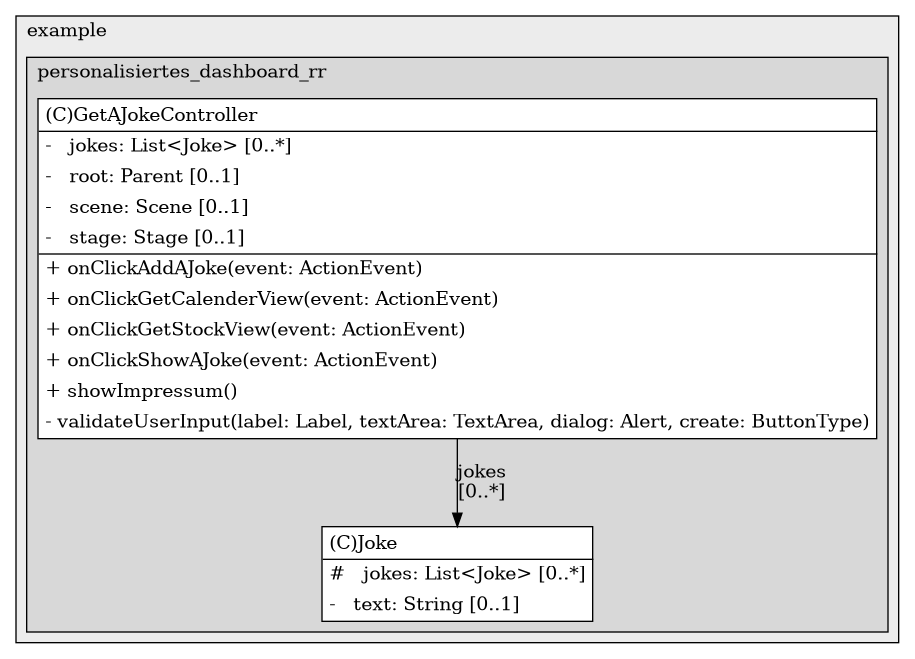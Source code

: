 @startuml

/' diagram meta data start
config=StructureConfiguration;
{
  "projectClassification": {
    "searchMode": "OpenProject", // OpenProject, AllProjects
    "includedProjects": "",
    "pathEndKeywords": "*.impl",
    "isClientPath": "",
    "isClientName": "",
    "isTestPath": "",
    "isTestName": "",
    "isMappingPath": "",
    "isMappingName": "",
    "isDataAccessPath": "",
    "isDataAccessName": "",
    "isDataStructurePath": "",
    "isDataStructureName": "",
    "isInterfaceStructuresPath": "",
    "isInterfaceStructuresName": "",
    "isEntryPointPath": "",
    "isEntryPointName": "",
    "treatFinalFieldsAsMandatory": false
  },
  "graphRestriction": {
    "classPackageExcludeFilter": "",
    "classPackageIncludeFilter": "",
    "classNameExcludeFilter": "",
    "classNameIncludeFilter": "",
    "methodNameExcludeFilter": "",
    "methodNameIncludeFilter": "",
    "removeByInheritance": "", // inheritance/annotation based filtering is done in a second step
    "removeByAnnotation": "",
    "removeByClassPackage": "", // cleanup the graph after inheritance/annotation based filtering is done
    "removeByClassName": "",
    "cutMappings": false,
    "cutEnum": true,
    "cutTests": true,
    "cutClient": true,
    "cutDataAccess": false,
    "cutInterfaceStructures": false,
    "cutDataStructures": false,
    "cutGetterAndSetter": true,
    "cutConstructors": true
  },
  "graphTraversal": {
    "forwardDepth": 6,
    "backwardDepth": 6,
    "classPackageExcludeFilter": "",
    "classPackageIncludeFilter": "",
    "classNameExcludeFilter": "",
    "classNameIncludeFilter": "",
    "methodNameExcludeFilter": "",
    "methodNameIncludeFilter": "",
    "hideMappings": false,
    "hideDataStructures": false,
    "hidePrivateMethods": true,
    "hideInterfaceCalls": true, // indirection: implementation -> interface (is hidden) -> implementation
    "onlyShowApplicationEntryPoints": false, // root node is included
    "useMethodCallsForStructureDiagram": "ForwardOnly" // ForwardOnly, BothDirections, No
  },
  "details": {
    "aggregation": "GroupByClass", // ByClass, GroupByClass, None
    "showClassGenericTypes": true,
    "showMethods": true,
    "showMethodParameterNames": true,
    "showMethodParameterTypes": true,
    "showMethodReturnType": true,
    "showPackageLevels": 2,
    "showDetailedClassStructure": true
  },
  "rootClass": "com.example.personalisiertes_dashboard_rr.GetAJokeController",
  "extensionCallbackMethod": "" // qualified.class.name#methodName - signature: public static String method(String)
}
diagram meta data end '/



digraph g {
    rankdir="TB"
    splines=polyline
    

'nodes 
subgraph cluster_1322970774 { 
   	label=example
	labeljust=l
	fillcolor="#ececec"
	style=filled
   
   subgraph cluster_2052882032 { 
   	label=personalisiertes_dashboard_rr
	labeljust=l
	fillcolor="#d8d8d8"
	style=filled
   
   GetAJokeController1266025533[
	label=<<TABLE BORDER="1" CELLBORDER="0" CELLPADDING="4" CELLSPACING="0">
<TR><TD ALIGN="LEFT" >(C)GetAJokeController</TD></TR>
<HR/>
<TR><TD ALIGN="LEFT" >-   jokes: List&lt;Joke&gt; [0..*]</TD></TR>
<TR><TD ALIGN="LEFT" >-   root: Parent [0..1]</TD></TR>
<TR><TD ALIGN="LEFT" >-   scene: Scene [0..1]</TD></TR>
<TR><TD ALIGN="LEFT" >-   stage: Stage [0..1]</TD></TR>
<HR/>
<TR><TD ALIGN="LEFT" >+ onClickAddAJoke(event: ActionEvent)</TD></TR>
<TR><TD ALIGN="LEFT" >+ onClickGetCalenderView(event: ActionEvent)</TD></TR>
<TR><TD ALIGN="LEFT" >+ onClickGetStockView(event: ActionEvent)</TD></TR>
<TR><TD ALIGN="LEFT" >+ onClickShowAJoke(event: ActionEvent)</TD></TR>
<TR><TD ALIGN="LEFT" >+ showImpressum()</TD></TR>
<TR><TD ALIGN="LEFT" >- validateUserInput(label: Label, textArea: TextArea, dialog: Alert, create: ButtonType)</TD></TR>
</TABLE>>
	style=filled
	margin=0
	shape=plaintext
	fillcolor="#FFFFFF"
];

Joke1266025533[
	label=<<TABLE BORDER="1" CELLBORDER="0" CELLPADDING="4" CELLSPACING="0">
<TR><TD ALIGN="LEFT" >(C)Joke</TD></TR>
<HR/>
<TR><TD ALIGN="LEFT" >#   jokes: List&lt;Joke&gt; [0..*]</TD></TR>
<TR><TD ALIGN="LEFT" >-   text: String [0..1]</TD></TR>
</TABLE>>
	style=filled
	margin=0
	shape=plaintext
	fillcolor="#FFFFFF"
];
} 
} 

'edges    
GetAJokeController1266025533 -> Joke1266025533[label="jokes
[0..*]"];
    
}
@enduml